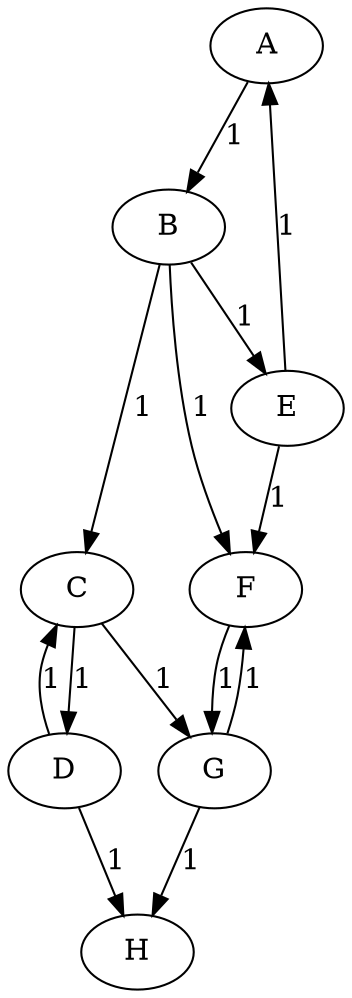 digraph G {
    "A" -> "B" [label="1"];
    "B" -> "F" [label="1"];
    "B" -> "E" [label="1"];
    "B" -> "C" [label="1"];
    "C" -> "D" [label="1"];
    "C" -> "G" [label="1"];
    "D" -> "H" [label="1"];
    "D" -> "C" [label="1"];
    "E" -> "F" [label="1"];
    "E" -> "A" [label="1"];
    "F" -> "G" [label="1"];
    "G" -> "H" [label="1"];
    "G" -> "F" [label="1"];
}
